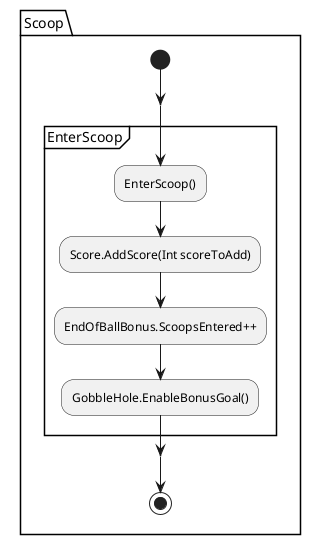 





@startuml ScoopActivityDiagram

package Scoop {

    start

    split

        partition EnterScoop {
            :EnterScoop();
            :Score.AddScore(Int scoreToAdd);
            :EndOfBallBonus.ScoopsEntered++;
            :GobbleHole.EnableBonusGoal();


        }


    end split


    stop

}


@enduml
















